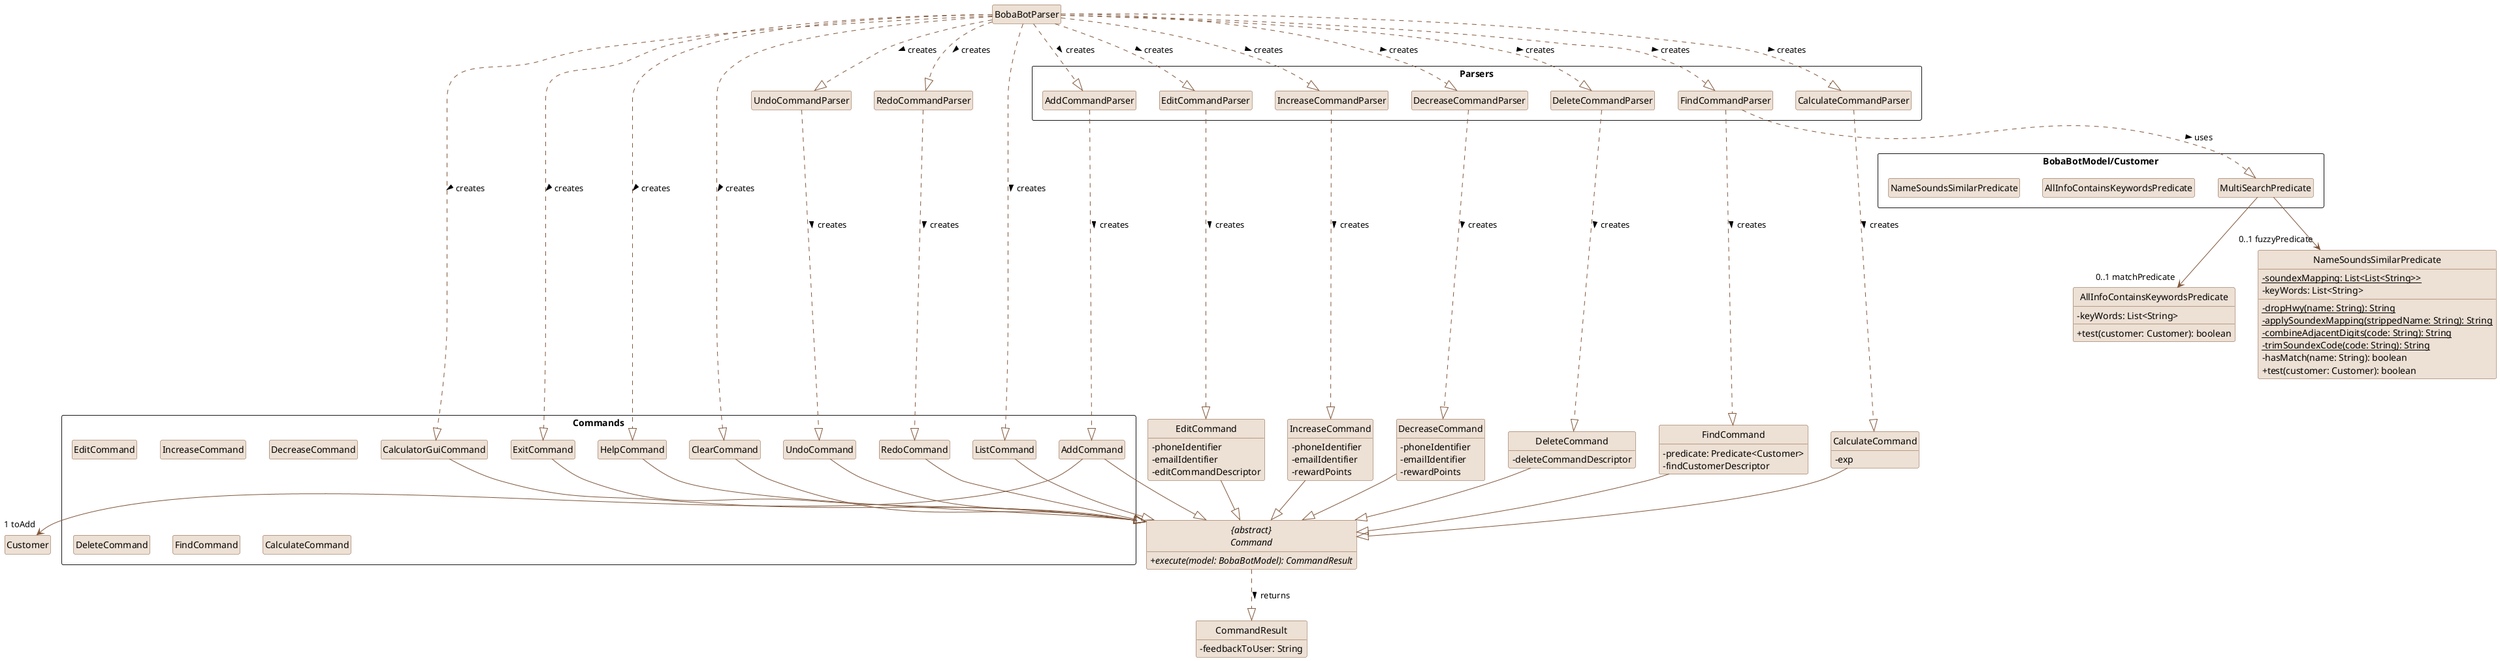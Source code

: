 @startuml
'!include style.puml
'skinparam arrowThickness 1.1
'skinparam arrowColor UI_COLOR_T4
'skinparam classBackgroundColor UI_COLOR
skinparam classAttributeIconSize 0
hide circle
hide empty method
hide empty attribute

skinparam activityBorderThickness 1.5
skinparam class {
    BorderColor #7F5539
    BackgroundColor #EDE0D4
    arrowColor #7F5539
}

abstract "{abstract}\nCommand" as Command {
    {abstract} +execute(model: BobaBotModel): CommandResult
}

package Commands <<Rectangle>>{
    Class EditCommand
    Class IncreaseCommand
    Class DecreaseCommand
    Class AddCommand
    Class DeleteCommand
    Class FindCommand
    Class ListCommand
    Class UndoCommand
    Class RedoCommand
    Class CalculateCommand
    Class CalculatorGuiCommand
    Class ExitCommand
    Class HelpCommand
    Class ClearCommand
}

package Parsers <<Rectangle>> {
    Class AddCommandParser
    Class EditCommandParser
    Class IncreaseCommandParser
    Class DecreaseCommandParser
    Class DeleteCommandParser
    Class FindCommandParser
    Class CalculateCommandParser
}

package BobaBotModel/Customer <<Rectangle>> {
    Class MultiSearchPredicate
    Class AllInfoContainsKeywordsPredicate
    Class NameSoundsSimilarPredicate
}
class EditCommand {
    -phoneIdentifier
    -emailIdentifier
    -editCommandDescriptor
}

class DeleteCommand {
    -deleteCommandDescriptor
}

class FindCommand {
    -predicate: Predicate<Customer>
    -findCustomerDescriptor
}

class IncreaseCommand {
    -phoneIdentifier
    -emailIdentifier
    -rewardPoints
}

class DecreaseCommand {
    -phoneIdentifier
    -emailIdentifier
    -rewardPoints
}

class CalculateCommand {
    -exp
}

class AllInfoContainsKeywordsPredicate {
    -keyWords: List<String>
    +test(customer: Customer): boolean
}

class NameSoundsSimilarPredicate {
    {static} -soundexMapping: List<List<String>>
    -keyWords: List<String>
    {static} -dropHwy(name: String): String
    {static} -applySoundexMapping(strippedName: String): String
    {static} -combineAdjacentDigits(code: String): String
    {static} -trimSoundexCode(code: String): String
    -hasMatch(name: String): boolean
    +test(customer: Customer): boolean
}

class CommandResult {
    -feedbackToUser: String
}

AddCommand --> "1 toAdd" Customer


BobaBotParser ..|> EditCommandParser: creates >
BobaBotParser ..|> AddCommandParser: creates >
BobaBotParser ..|> DeleteCommandParser: creates >
BobaBotParser ..|> FindCommandParser: creates >
BobaBotParser ..|> IncreaseCommandParser: creates >
BobaBotParser ..|> DecreaseCommandParser: creates >
BobaBotParser ..|> UndoCommandParser: creates >
BobaBotParser ..|> RedoCommandParser: creates >
BobaBotParser ..|> CalculateCommandParser: creates >

BobaBotParser ..|> ListCommand: creates >
BobaBotParser ..|> ClearCommand: creates >
BobaBotParser ..|> HelpCommand: creates >
BobaBotParser ..|> ExitCommand: creates >
BobaBotParser ..|> CalculatorGuiCommand: creates >


FindCommandParser .....|> FindCommand : creates >
EditCommandParser ....|> EditCommand: creates >
DeleteCommandParser ....|> DeleteCommand: creates >
AddCommandParser ....|> AddCommand: creates >
IncreaseCommandParser ....|> IncreaseCommand: creates >
DecreaseCommandParser ....|> DecreaseCommand: creates >
UndoCommandParser ....|> UndoCommand: creates >
RedoCommandParser ....|> RedoCommand: creates >
CalculateCommandParser ....|> CalculateCommand: creates >

FindCommandParser ..|> MultiSearchPredicate : uses >
MultiSearchPredicate --> "0..1 matchPredicate" AllInfoContainsKeywordsPredicate
MultiSearchPredicate --> "0..1 fuzzyPredicate" NameSoundsSimilarPredicate

AddCommand --|> Command
EditCommand --|> Command
IncreaseCommand --|> Command
DecreaseCommand --|> Command
DeleteCommand --|> Command
FindCommand --|> Command
ListCommand --|> Command
UndoCommand --|> Command
RedoCommand --|> Command
CalculateCommand --|> Command
CalculatorGuiCommand --|> Command
ClearCommand --|> Command
HelpCommand --|> Command
ExitCommand --|> Command

Command ..|> CommandResult: returns >

@enduml

